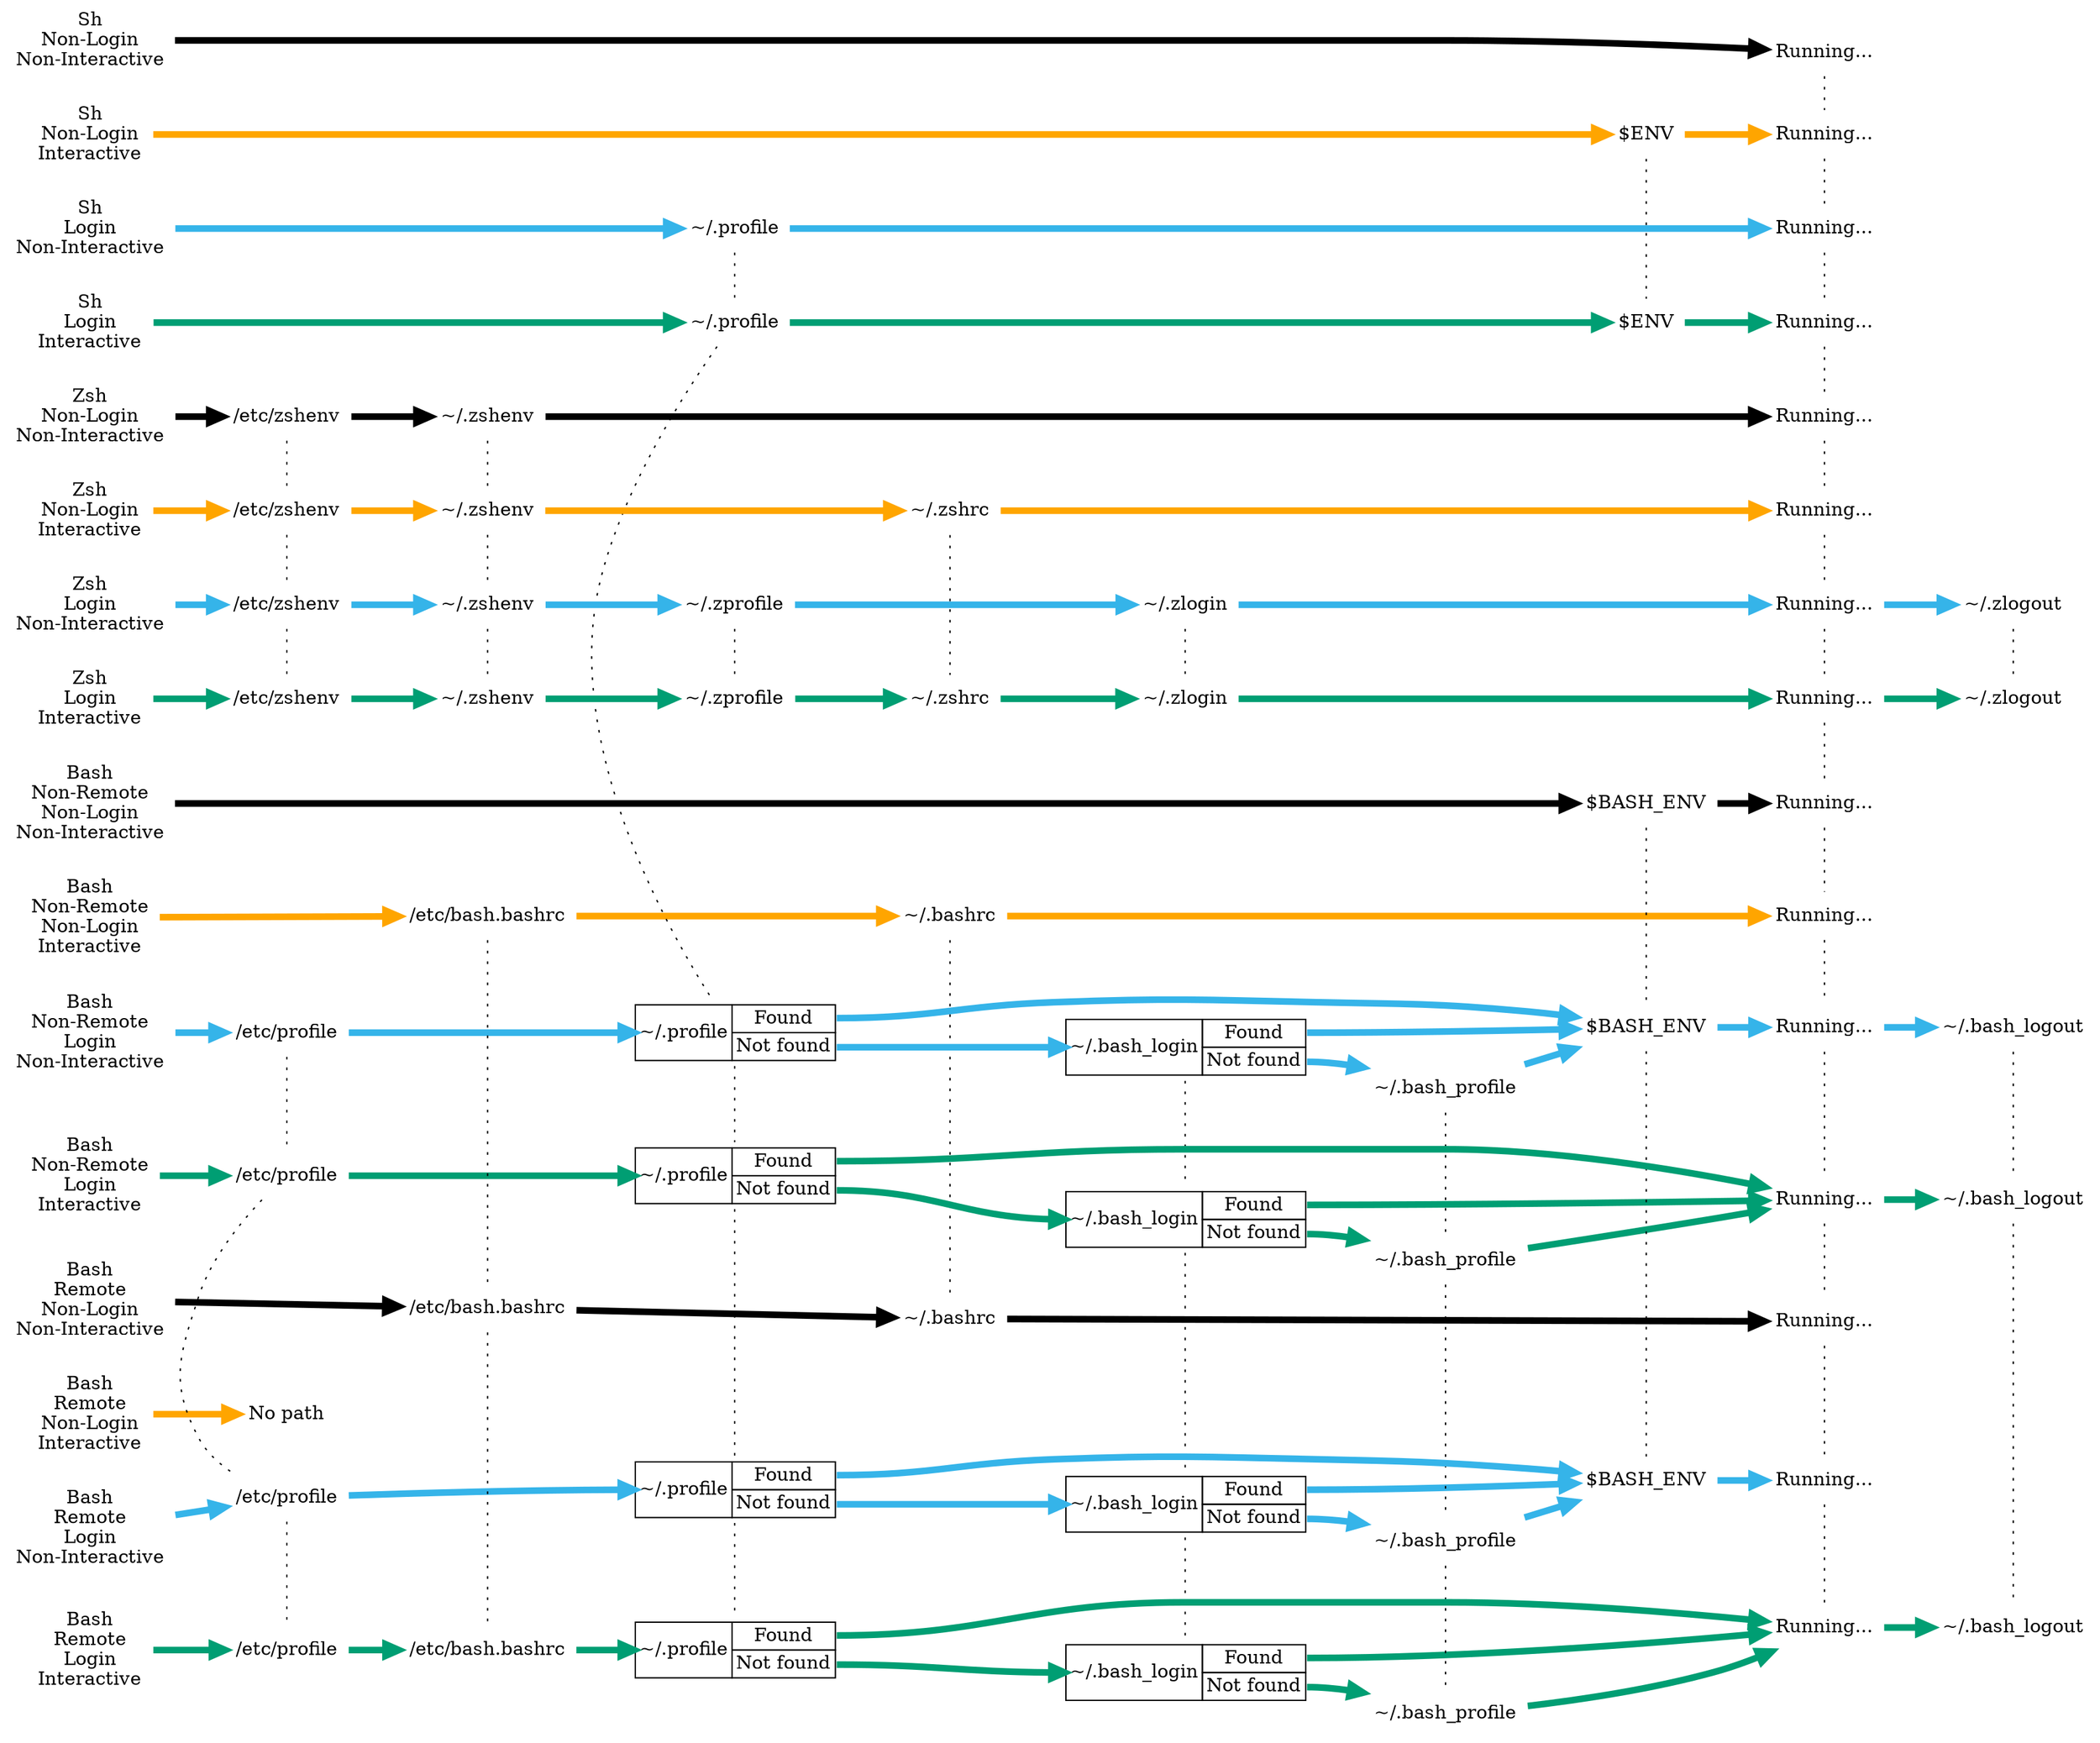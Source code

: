 digraph {
    node [label="\N" shape=none]
    edge [style=dotted constraint=false dir=none]
    rankdir=LR
    {
        rank=same
        sh_nn [label="Sh\nNon-Login\nNon-Interactive"]
        sh_ni [label="Sh\nNon-Login\nInteractive"]
        sh_ln [label="Sh\nLogin\nNon-Interactive"]
        sh_li [label="Sh\nLogin\nInteractive"]
        zsh_nn [label="Zsh\nNon-Login\nNon-Interactive"]
        zsh_ni [label="Zsh\nNon-Login\nInteractive"]
        zsh_ln [label="Zsh\nLogin\nNon-Interactive"]
        zsh_li [label="Zsh\nLogin\nInteractive"]
        bash_nnn [label="Bash\nNon-Remote\nNon-Login\nNon-Interactive"]
        bash_nni [label="Bash\nNon-Remote\nNon-Login\nInteractive"]
        bash_nln [label="Bash\nNon-Remote\nLogin\nNon-Interactive"]
        bash_nli [label="Bash\nNon-Remote\nLogin\nInteractive"]
        bash_rnn [label="Bash\nRemote\nNon-Login\nNon-Interactive"]
        bash_rni [label="Bash\nRemote\nNon-Login\nInteractive"]
        bash_rln [label="Bash\nRemote\nLogin\nNon-Interactive"]
        bash_rli [label="Bash\nRemote\nLogin\nInteractive"]

        edge [constraint=true style=invis]
        bash_rnn -> bash_rni -> bash_rln 
    }
    {
        rank=same
        node [label="/etc/profile"]
        bash_nln_etc_profile ->
        bash_nli_etc_profile ->
        bash_rln_etc_profile ->
        bash_rli_etc_profile
    }
    {
        rank=same
        node [label="~/.zlogin"]
        zsh_ln_home_zlogin ->
        zsh_li_home_zlogin

        node  [label=< <table border='0' cellborder='1' cellspacing='0'><tr><td rowspan='2' port='in'>~/.bash_login</td><td port='found'>Found</td></tr><tr><td port='not_found'>Not found</td></tr></table> > shape=none]
        bash_nln_home_bash_login_case ->
        bash_nli_home_bash_login_case ->
        bash_rln_home_bash_login_case ->
        bash_rli_home_bash_login_case
    }
    {
        rank=same
        node [label="~/.bash_profile"]
        bash_nln_home_bash_profile ->
        bash_nli_home_bash_profile ->
        bash_rln_home_bash_profile ->
        bash_rli_home_bash_profile
    }

    {
        rank=same
        node [label="/etc/bash.bashrc"]
        bash_nni_bashrc ->
        bash_rnn_bashrc ->
        bash_rli_bashrc
    }
    {
        rank=same
        node [label="~/.zshrc"]
        zsh_ni_home_zshrc
        zsh_li_home_zshrc
        node [label="~/.bashrc"]
        bash_nni_home_bashrc
        bash_rnn_home_bashrc

        zsh_ni_home_zshrc ->
        zsh_li_home_zshrc
        bash_nni_home_bashrc ->
        bash_rnn_home_bashrc
    }
    
    {
        rank=same
        edge [constraint=true]
        node [label="Running..."]
        sh_nn_running ->
        sh_ni_running ->
        sh_ln_running ->
        sh_li_running ->
        zsh_nn_running ->
        zsh_ni_running ->
        zsh_ln_running ->
        zsh_li_running ->
        bash_nnn_running ->
        bash_nni_running ->
        bash_nln_running ->
        bash_nli_running ->
        bash_rnn_running ->
        bash_rln_running ->
        bash_rli_running
    }


    {
        rank=same
        node [label="$BASH_ENV"]
        bash_nnn_bash_env ->
        bash_nln_bash_env ->
        bash_rln_bash_env
        node [label="$ENV"]
        sh_ni_env ->
        sh_li_env
    }

    {
        rank=same
        node [label="~/.zlogout"]
        zsh_ln_home_zlogout ->
        zsh_li_home_zlogout
        node [label="~/.bash_logout"]
        bash_nln_logout ->
        bash_nli_logout ->
        bash_rli_logout
    }

    {
        rank=same
        node [label="~/.profile"]
        sh_ln_home_profile ->
        sh_li_home_profile

        node [label="~/.zprofile"]
        zsh_ln_home_zprofile ->
        zsh_li_home_zprofile

        node [label=< <table border='0' cellborder='1' cellspacing='0'><tr><td rowspan='2' port='in'>~/.profile</td><td port='found'>Found</td></tr><tr><td port='not_found'>Not found</td></tr></table> > shape=none]
        bash_nln_home_profile_case ->
        bash_nli_home_profile_case ->
        bash_rln_home_profile_case ->
        bash_rli_home_profile_case

        sh_li_home_profile -> bash_nln_home_profile_case

    }

    {
        rank=same
        node [label="~/.zshenv"]
        zsh_nn_home_zshenv ->
        zsh_ni_home_zshenv ->
        zsh_ln_home_zshenv ->
        zsh_li_home_zshenv
    }

    {
        rank=same
        node [label="/etc/zshenv"]
        zsh_nn_etc_zshenv ->
        zsh_ni_etc_zshenv ->
        zsh_ln_etc_zshenv ->
        zsh_li_etc_zshenv
    }

    no_path [label="No path"]

    edge [penwidth=5 constraint=true style=solid dir=forward]

    edge [color="black"]
    sh_nn -> sh_nn_running

    edge [color="orange"]
    sh_ni -> sh_ni_env -> sh_ni_running
    
    edge [color="#35b4e9"]
    sh_ln -> sh_ln_home_profile -> sh_ln_running

    edge [color="#009e73"]
    sh_li -> sh_li_home_profile -> sh_li_env -> sh_li_running

    edge [color="black"]
    zsh_nn -> zsh_nn_etc_zshenv -> zsh_nn_home_zshenv -> zsh_nn_running

    edge [color="orange"]
    zsh_ni -> zsh_ni_etc_zshenv -> zsh_ni_home_zshenv -> zsh_ni_home_zshrc -> zsh_ni_running

    edge [color="#35b4e9"]
    zsh_ln -> zsh_ln_etc_zshenv -> zsh_ln_home_zshenv -> zsh_ln_home_zprofile -> zsh_ln_home_zlogin -> zsh_ln_running -> zsh_ln_home_zlogout

    edge [color="#009e73"]
    zsh_li -> zsh_li_etc_zshenv -> zsh_li_home_zshenv -> zsh_li_home_zprofile -> zsh_li_home_zshrc -> zsh_li_home_zlogin -> zsh_li_running -> zsh_li_home_zlogout

    edge [color="black"]
    bash_nnn -> bash_nnn_bash_env -> bash_nnn_running

    edge [color="orange"]
    bash_nni -> bash_nni_bashrc
    bash_nni_bashrc -> bash_nni_home_bashrc -> bash_nni_running

    edge [color="#35b4e9"]
    bash_nln -> bash_nln_etc_profile -> bash_nln_home_profile_case:in
    bash_nln_bash_env -> bash_nln_running
    bash_nln_home_bash_login_case:found -> bash_nln_bash_env
    bash_nln_home_bash_login_case:not_found -> bash_nln_home_bash_profile -> bash_nln_bash_env
    bash_nln_home_profile_case:found -> bash_nln_bash_env
    bash_nln_home_profile_case:not_found -> bash_nln_home_bash_login_case:in
    bash_nln_running -> bash_nln_logout

    edge [color="#009e73"]
    bash_nli -> bash_nli_etc_profile -> bash_nli_home_profile_case:in
    bash_nli_home_bash_login_case:found -> bash_nli_running
    bash_nli_home_bash_login_case:not_found -> bash_nli_home_bash_profile -> bash_nli_running 
    bash_nli_home_profile_case:found -> bash_nli_running
    bash_nli_home_profile_case:not_found -> bash_nli_home_bash_login_case:in
    bash_nli_running -> bash_nli_logout

    edge [color="black"]
    bash_rnn -> bash_rnn_bashrc -> bash_rnn_home_bashrc -> bash_rnn_running

    edge [color="orange"]
    bash_rni -> no_path

    edge [color="#35b4e9"]
    bash_rln -> bash_rln_etc_profile -> bash_rln_home_profile_case:in
    bash_rln_home_profile_case:found -> bash_rln_bash_env
    bash_rln_home_profile_case:not_found -> bash_rln_home_bash_login_case:in
    bash_rln_home_bash_login_case:found -> bash_rln_bash_env
    bash_rln_home_bash_login_case:not_found -> bash_rln_home_bash_profile -> bash_rln_bash_env
    bash_rln_bash_env -> bash_rln_running

    edge [color="#009e73"]
    bash_rli -> bash_rli_etc_profile -> bash_rli_bashrc -> bash_rli_home_profile_case:in
    bash_rli_home_bash_login_case:found -> bash_rli_running
    bash_rli_home_bash_login_case:not_found -> bash_rli_home_bash_profile -> bash_rli_running
    bash_rli_home_profile_case:found -> bash_rli_running 
    bash_rli_home_profile_case:not_found -> bash_rli_home_bash_login_case:in
    bash_rli_running -> bash_rli_logout
}
